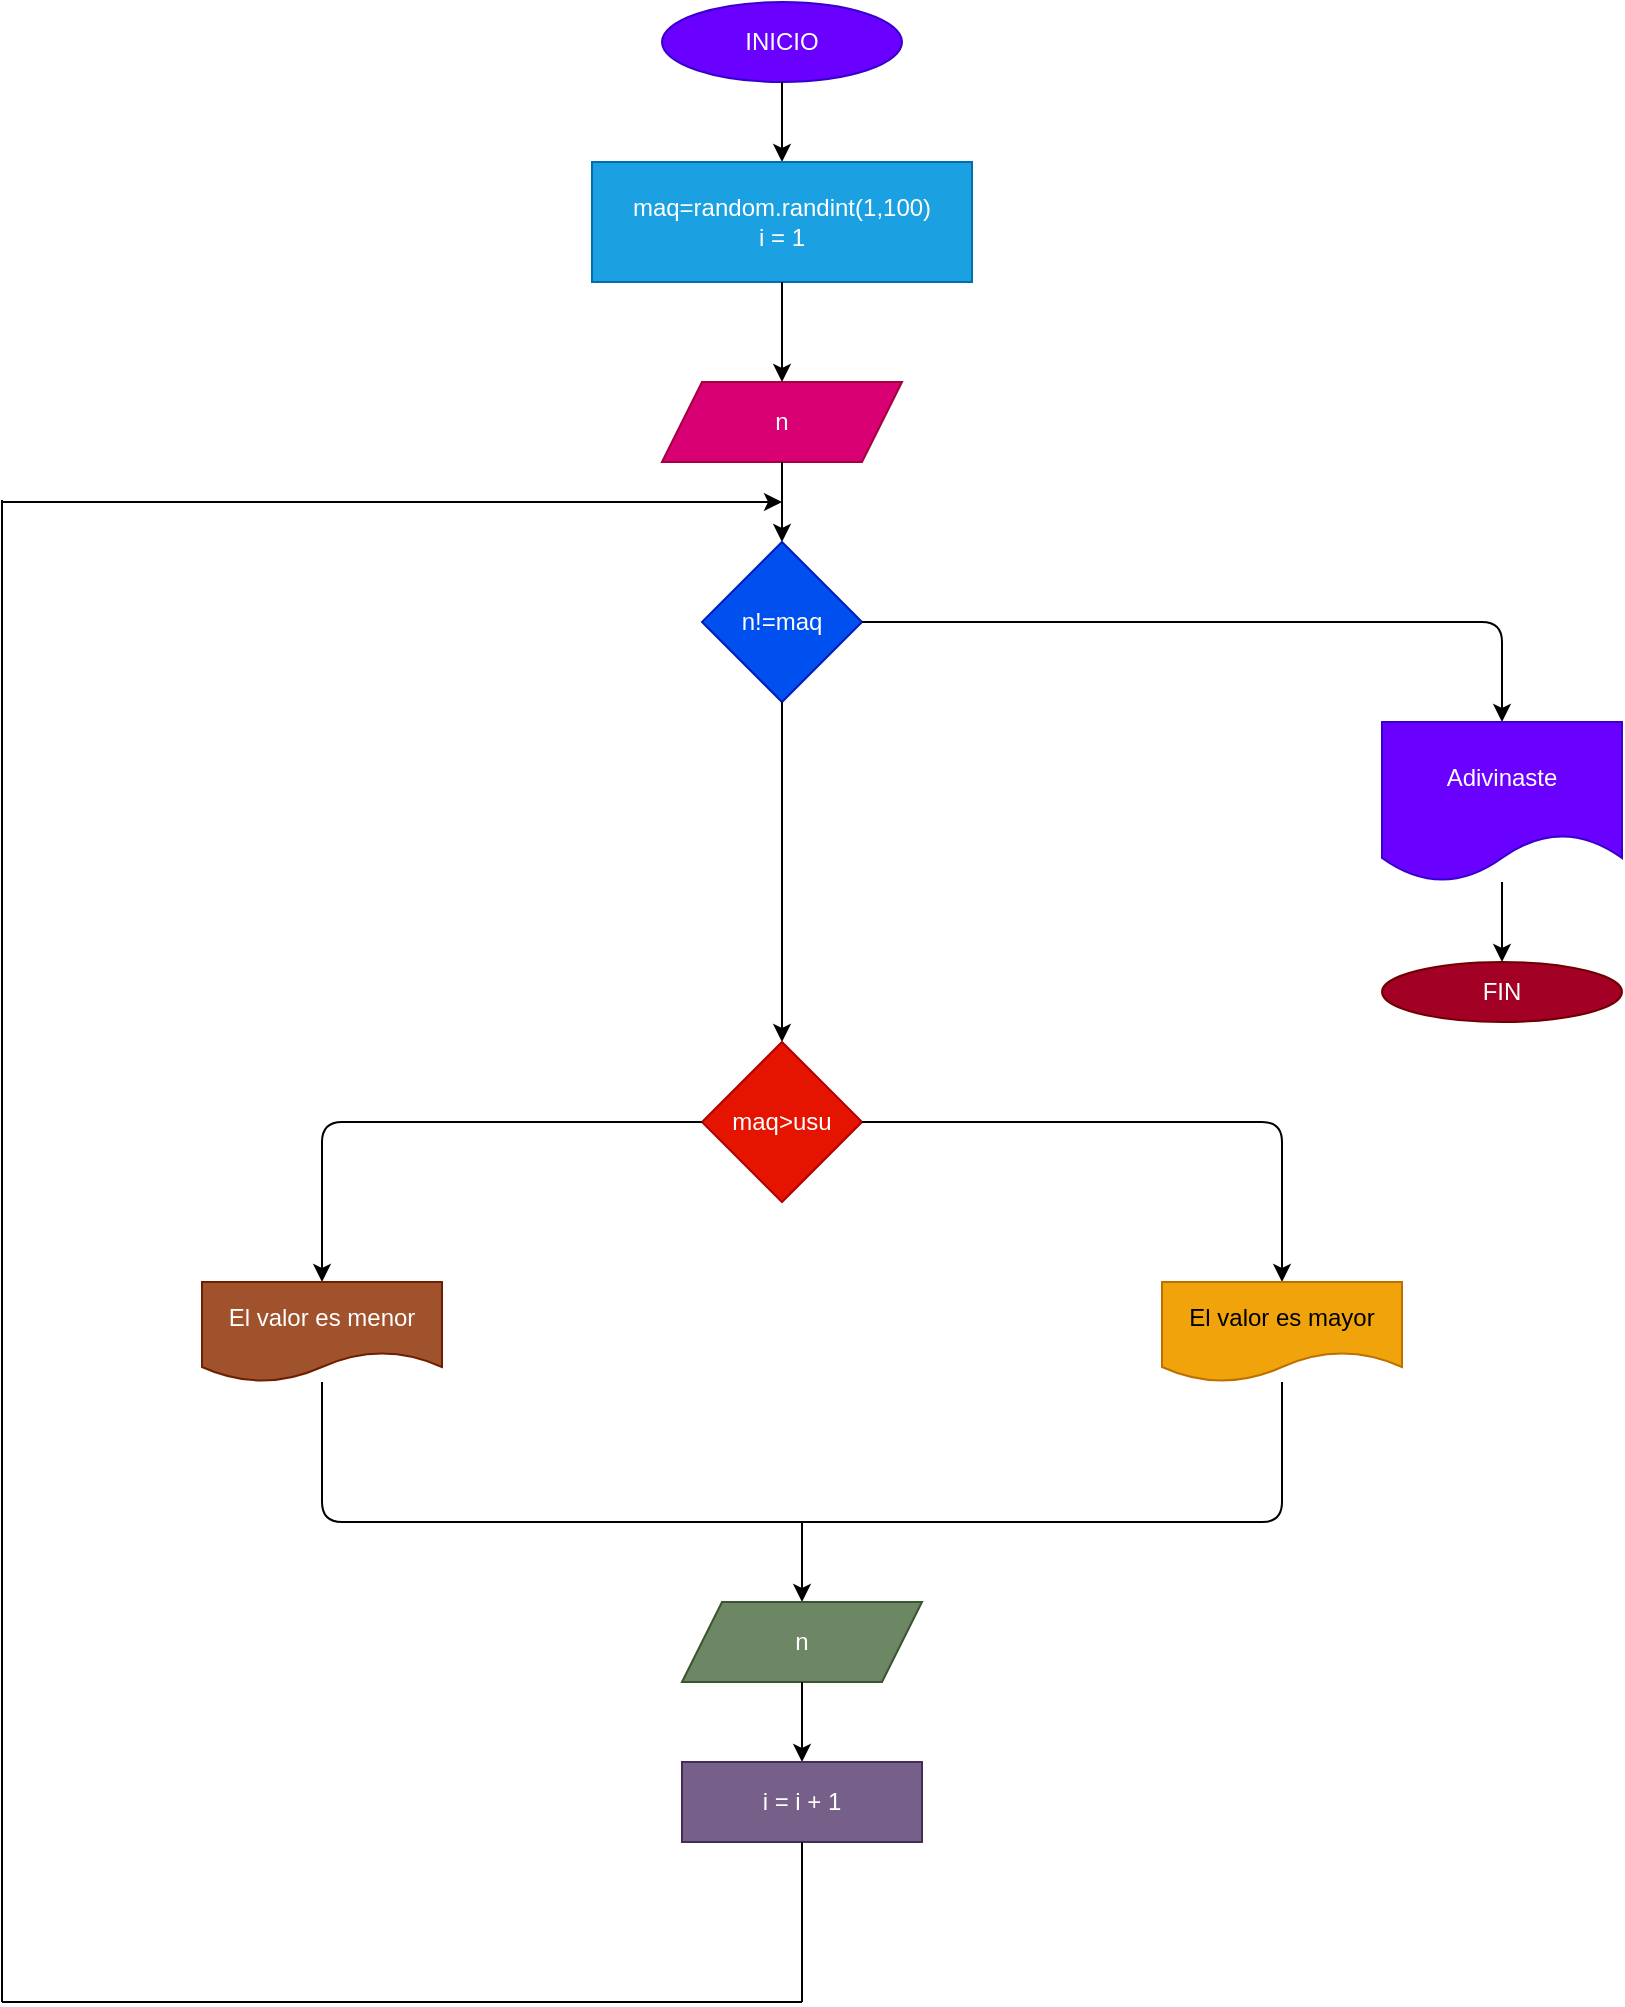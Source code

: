 <mxfile>
    <diagram id="5kAtvUpVcBtqymgz46yt" name="Página-1">
        <mxGraphModel dx="1403" dy="401" grid="1" gridSize="10" guides="1" tooltips="1" connect="1" arrows="1" fold="1" page="1" pageScale="1" pageWidth="827" pageHeight="1169" math="0" shadow="0">
            <root>
                <mxCell id="0"/>
                <mxCell id="1" parent="0"/>
                <mxCell id="2" value="INICIO" style="ellipse;whiteSpace=wrap;html=1;fillColor=#6a00ff;fontColor=#ffffff;strokeColor=#3700CC;" vertex="1" parent="1">
                    <mxGeometry x="290" width="120" height="40" as="geometry"/>
                </mxCell>
                <mxCell id="3" value="" style="endArrow=classic;html=1;" edge="1" parent="1" source="2">
                    <mxGeometry width="50" height="50" relative="1" as="geometry">
                        <mxPoint x="350" y="90" as="sourcePoint"/>
                        <mxPoint x="350" y="80" as="targetPoint"/>
                    </mxGeometry>
                </mxCell>
                <mxCell id="4" value="n" style="shape=parallelogram;perimeter=parallelogramPerimeter;whiteSpace=wrap;html=1;fixedSize=1;fillColor=#d80073;fontColor=#ffffff;strokeColor=#A50040;" vertex="1" parent="1">
                    <mxGeometry x="290" y="190" width="120" height="40" as="geometry"/>
                </mxCell>
                <mxCell id="6" value="maq=random.randint(1,100)&lt;br&gt;i = 1" style="rounded=0;whiteSpace=wrap;html=1;fillColor=#1ba1e2;fontColor=#ffffff;strokeColor=#006EAF;" vertex="1" parent="1">
                    <mxGeometry x="255" y="80" width="190" height="60" as="geometry"/>
                </mxCell>
                <mxCell id="8" value="n!=maq" style="rhombus;whiteSpace=wrap;html=1;fillColor=#0050ef;fontColor=#ffffff;strokeColor=#001DBC;" vertex="1" parent="1">
                    <mxGeometry x="310" y="270" width="80" height="80" as="geometry"/>
                </mxCell>
                <mxCell id="9" value="" style="endArrow=classic;html=1;entryX=0.5;entryY=0;entryDx=0;entryDy=0;" edge="1" parent="1" source="8" target="10">
                    <mxGeometry width="50" height="50" relative="1" as="geometry">
                        <mxPoint x="390" y="360" as="sourcePoint"/>
                        <mxPoint x="600" y="360" as="targetPoint"/>
                        <Array as="points">
                            <mxPoint x="710" y="310"/>
                        </Array>
                    </mxGeometry>
                </mxCell>
                <mxCell id="10" value="Adivinaste" style="shape=document;whiteSpace=wrap;html=1;boundedLbl=1;fillColor=#6a00ff;fontColor=#ffffff;strokeColor=#3700CC;" vertex="1" parent="1">
                    <mxGeometry x="650" y="360" width="120" height="80" as="geometry"/>
                </mxCell>
                <mxCell id="11" value="" style="endArrow=classic;html=1;" edge="1" parent="1" source="8">
                    <mxGeometry width="50" height="50" relative="1" as="geometry">
                        <mxPoint x="350" y="400" as="sourcePoint"/>
                        <mxPoint x="350" y="520" as="targetPoint"/>
                    </mxGeometry>
                </mxCell>
                <mxCell id="12" value="maq&amp;gt;usu" style="rhombus;whiteSpace=wrap;html=1;fillColor=#e51400;fontColor=#ffffff;strokeColor=#B20000;" vertex="1" parent="1">
                    <mxGeometry x="310" y="520" width="80" height="80" as="geometry"/>
                </mxCell>
                <mxCell id="14" value="" style="endArrow=classic;html=1;" edge="1" parent="1" source="12">
                    <mxGeometry width="50" height="50" relative="1" as="geometry">
                        <mxPoint x="390" y="610" as="sourcePoint"/>
                        <mxPoint x="600" y="640" as="targetPoint"/>
                        <Array as="points">
                            <mxPoint x="600" y="560"/>
                        </Array>
                    </mxGeometry>
                </mxCell>
                <mxCell id="15" value="" style="endArrow=classic;html=1;" edge="1" parent="1" source="12">
                    <mxGeometry width="50" height="50" relative="1" as="geometry">
                        <mxPoint x="239.289" y="610" as="sourcePoint"/>
                        <mxPoint x="120" y="640" as="targetPoint"/>
                        <Array as="points">
                            <mxPoint x="120" y="560"/>
                        </Array>
                    </mxGeometry>
                </mxCell>
                <mxCell id="16" value="" style="endArrow=classic;html=1;" edge="1" parent="1" source="6" target="4">
                    <mxGeometry width="50" height="50" relative="1" as="geometry">
                        <mxPoint x="350" y="190" as="sourcePoint"/>
                        <mxPoint x="350" y="180" as="targetPoint"/>
                    </mxGeometry>
                </mxCell>
                <mxCell id="17" value="" style="endArrow=classic;html=1;" edge="1" parent="1" source="4">
                    <mxGeometry width="50" height="50" relative="1" as="geometry">
                        <mxPoint x="350" y="280" as="sourcePoint"/>
                        <mxPoint x="350" y="270" as="targetPoint"/>
                    </mxGeometry>
                </mxCell>
                <mxCell id="18" value="" style="endArrow=classic;html=1;" edge="1" parent="1" source="10">
                    <mxGeometry width="50" height="50" relative="1" as="geometry">
                        <mxPoint x="710" y="490" as="sourcePoint"/>
                        <mxPoint x="710" y="480" as="targetPoint"/>
                    </mxGeometry>
                </mxCell>
                <mxCell id="20" value="FIN" style="ellipse;whiteSpace=wrap;html=1;fillColor=#a20025;fontColor=#ffffff;strokeColor=#6F0000;" vertex="1" parent="1">
                    <mxGeometry x="650" y="480" width="120" height="30" as="geometry"/>
                </mxCell>
                <mxCell id="21" value="El valor es menor" style="shape=document;whiteSpace=wrap;html=1;boundedLbl=1;fillColor=#a0522d;fontColor=#ffffff;strokeColor=#6D1F00;" vertex="1" parent="1">
                    <mxGeometry x="60" y="640" width="120" height="50" as="geometry"/>
                </mxCell>
                <mxCell id="22" value="El valor es mayor" style="shape=document;whiteSpace=wrap;html=1;boundedLbl=1;fillColor=#f0a30a;fontColor=#000000;strokeColor=#BD7000;" vertex="1" parent="1">
                    <mxGeometry x="540" y="640" width="120" height="50" as="geometry"/>
                </mxCell>
                <mxCell id="23" value="" style="endArrow=none;html=1;" edge="1" parent="1" source="21">
                    <mxGeometry width="50" height="50" relative="1" as="geometry">
                        <mxPoint x="120" y="740" as="sourcePoint"/>
                        <mxPoint x="360" y="760" as="targetPoint"/>
                        <Array as="points">
                            <mxPoint x="120" y="760"/>
                        </Array>
                    </mxGeometry>
                </mxCell>
                <mxCell id="24" value="" style="endArrow=none;html=1;" edge="1" parent="1" source="22">
                    <mxGeometry width="50" height="50" relative="1" as="geometry">
                        <mxPoint x="600" y="740" as="sourcePoint"/>
                        <mxPoint x="350" y="760" as="targetPoint"/>
                        <Array as="points">
                            <mxPoint x="600" y="760"/>
                        </Array>
                    </mxGeometry>
                </mxCell>
                <mxCell id="25" value="" style="endArrow=classic;html=1;" edge="1" parent="1">
                    <mxGeometry width="50" height="50" relative="1" as="geometry">
                        <mxPoint x="360" y="760" as="sourcePoint"/>
                        <mxPoint x="360" y="800" as="targetPoint"/>
                    </mxGeometry>
                </mxCell>
                <mxCell id="26" value="n" style="shape=parallelogram;perimeter=parallelogramPerimeter;whiteSpace=wrap;html=1;fixedSize=1;fillColor=#6d8764;fontColor=#ffffff;strokeColor=#3A5431;" vertex="1" parent="1">
                    <mxGeometry x="300" y="800" width="120" height="40" as="geometry"/>
                </mxCell>
                <mxCell id="27" value="" style="endArrow=classic;html=1;" edge="1" parent="1" source="26">
                    <mxGeometry width="50" height="50" relative="1" as="geometry">
                        <mxPoint x="360" y="890" as="sourcePoint"/>
                        <mxPoint x="360" y="880" as="targetPoint"/>
                    </mxGeometry>
                </mxCell>
                <mxCell id="28" value="i = i + 1" style="rounded=0;whiteSpace=wrap;html=1;fillColor=#76608a;fontColor=#ffffff;strokeColor=#432D57;" vertex="1" parent="1">
                    <mxGeometry x="300" y="880" width="120" height="40" as="geometry"/>
                </mxCell>
                <mxCell id="29" value="" style="endArrow=none;html=1;" edge="1" parent="1" source="28">
                    <mxGeometry width="50" height="50" relative="1" as="geometry">
                        <mxPoint x="360" y="970" as="sourcePoint"/>
                        <mxPoint x="360" y="1000" as="targetPoint"/>
                    </mxGeometry>
                </mxCell>
                <mxCell id="30" value="" style="endArrow=none;html=1;" edge="1" parent="1">
                    <mxGeometry width="50" height="50" relative="1" as="geometry">
                        <mxPoint x="-40" y="1000" as="sourcePoint"/>
                        <mxPoint x="360" y="1000" as="targetPoint"/>
                    </mxGeometry>
                </mxCell>
                <mxCell id="31" value="" style="endArrow=none;html=1;" edge="1" parent="1">
                    <mxGeometry width="50" height="50" relative="1" as="geometry">
                        <mxPoint x="-40" y="1000" as="sourcePoint"/>
                        <mxPoint x="-40" y="249" as="targetPoint"/>
                    </mxGeometry>
                </mxCell>
                <mxCell id="32" value="" style="endArrow=none;html=1;" edge="1" parent="1">
                    <mxGeometry width="50" height="50" relative="1" as="geometry">
                        <mxPoint x="-40" y="250" as="sourcePoint"/>
                        <mxPoint x="310" y="250" as="targetPoint"/>
                    </mxGeometry>
                </mxCell>
                <mxCell id="33" value="" style="endArrow=classic;html=1;" edge="1" parent="1">
                    <mxGeometry width="50" height="50" relative="1" as="geometry">
                        <mxPoint x="290" y="250" as="sourcePoint"/>
                        <mxPoint x="350" y="250" as="targetPoint"/>
                    </mxGeometry>
                </mxCell>
            </root>
        </mxGraphModel>
    </diagram>
</mxfile>